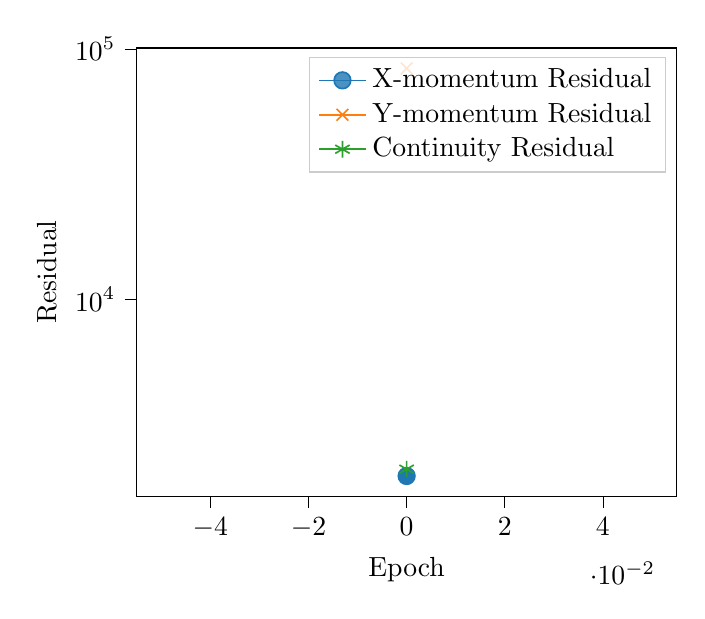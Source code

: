 % This file was created with tikzplotlib v0.9.16.
\begin{tikzpicture}

\definecolor{color0}{rgb}{0.122,0.467,0.706}
\definecolor{color1}{rgb}{1,0.498,0.055}
\definecolor{color2}{rgb}{0.173,0.627,0.173}

\begin{axis}[
legend cell align={left},
legend style={fill opacity=0.8, draw opacity=1, text opacity=1, draw=white!80!black},
log basis y={10},
tick align=outside,
tick pos=left,
x grid style={white!69.02!black},
xlabel={Epoch},
xmin=-0.055, xmax=0.055,
xtick style={color=black},
y grid style={white!69.02!black},
ylabel={Residual},
ymin=1626.897, ymax=100729.956,
ymode=log,
ytick style={color=black},
ytick={100,1000,10000,100000,1000000,10000000},
yticklabels={
  \(\displaystyle {10^{2}}\),
  \(\displaystyle {10^{3}}\),
  \(\displaystyle {10^{4}}\),
  \(\displaystyle {10^{5}}\),
  \(\displaystyle {10^{6}}\),
  \(\displaystyle {10^{7}}\)
}
]
\addplot [semithick, color0, mark=*, mark size=3, mark options={solid}]
table {%
0 1962.481
};
\addlegendentry{X-momentum Residual}
\addplot [semithick, color1, mark=x, mark size=3, mark options={solid}]
table {%
0 83505.148
};
\addlegendentry{Y-momentum Residual}
\addplot [semithick, color2, mark=asterisk, mark size=3, mark options={solid}]
table {%
0 2089.308
};
\addlegendentry{Continuity Residual}
\end{axis}

\end{tikzpicture}
